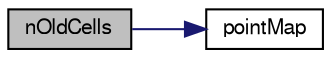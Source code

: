 digraph "nOldCells"
{
  bgcolor="transparent";
  edge [fontname="FreeSans",fontsize="10",labelfontname="FreeSans",labelfontsize="10"];
  node [fontname="FreeSans",fontsize="10",shape=record];
  rankdir="LR";
  Node2135 [label="nOldCells",height=0.2,width=0.4,color="black", fillcolor="grey75", style="filled", fontcolor="black"];
  Node2135 -> Node2136 [color="midnightblue",fontsize="10",style="solid",fontname="FreeSans"];
  Node2136 [label="pointMap",height=0.2,width=0.4,color="black",URL="$a27386.html#a68d49d7f8498d18184c42587594b0ae6",tooltip="Old point map. "];
}
